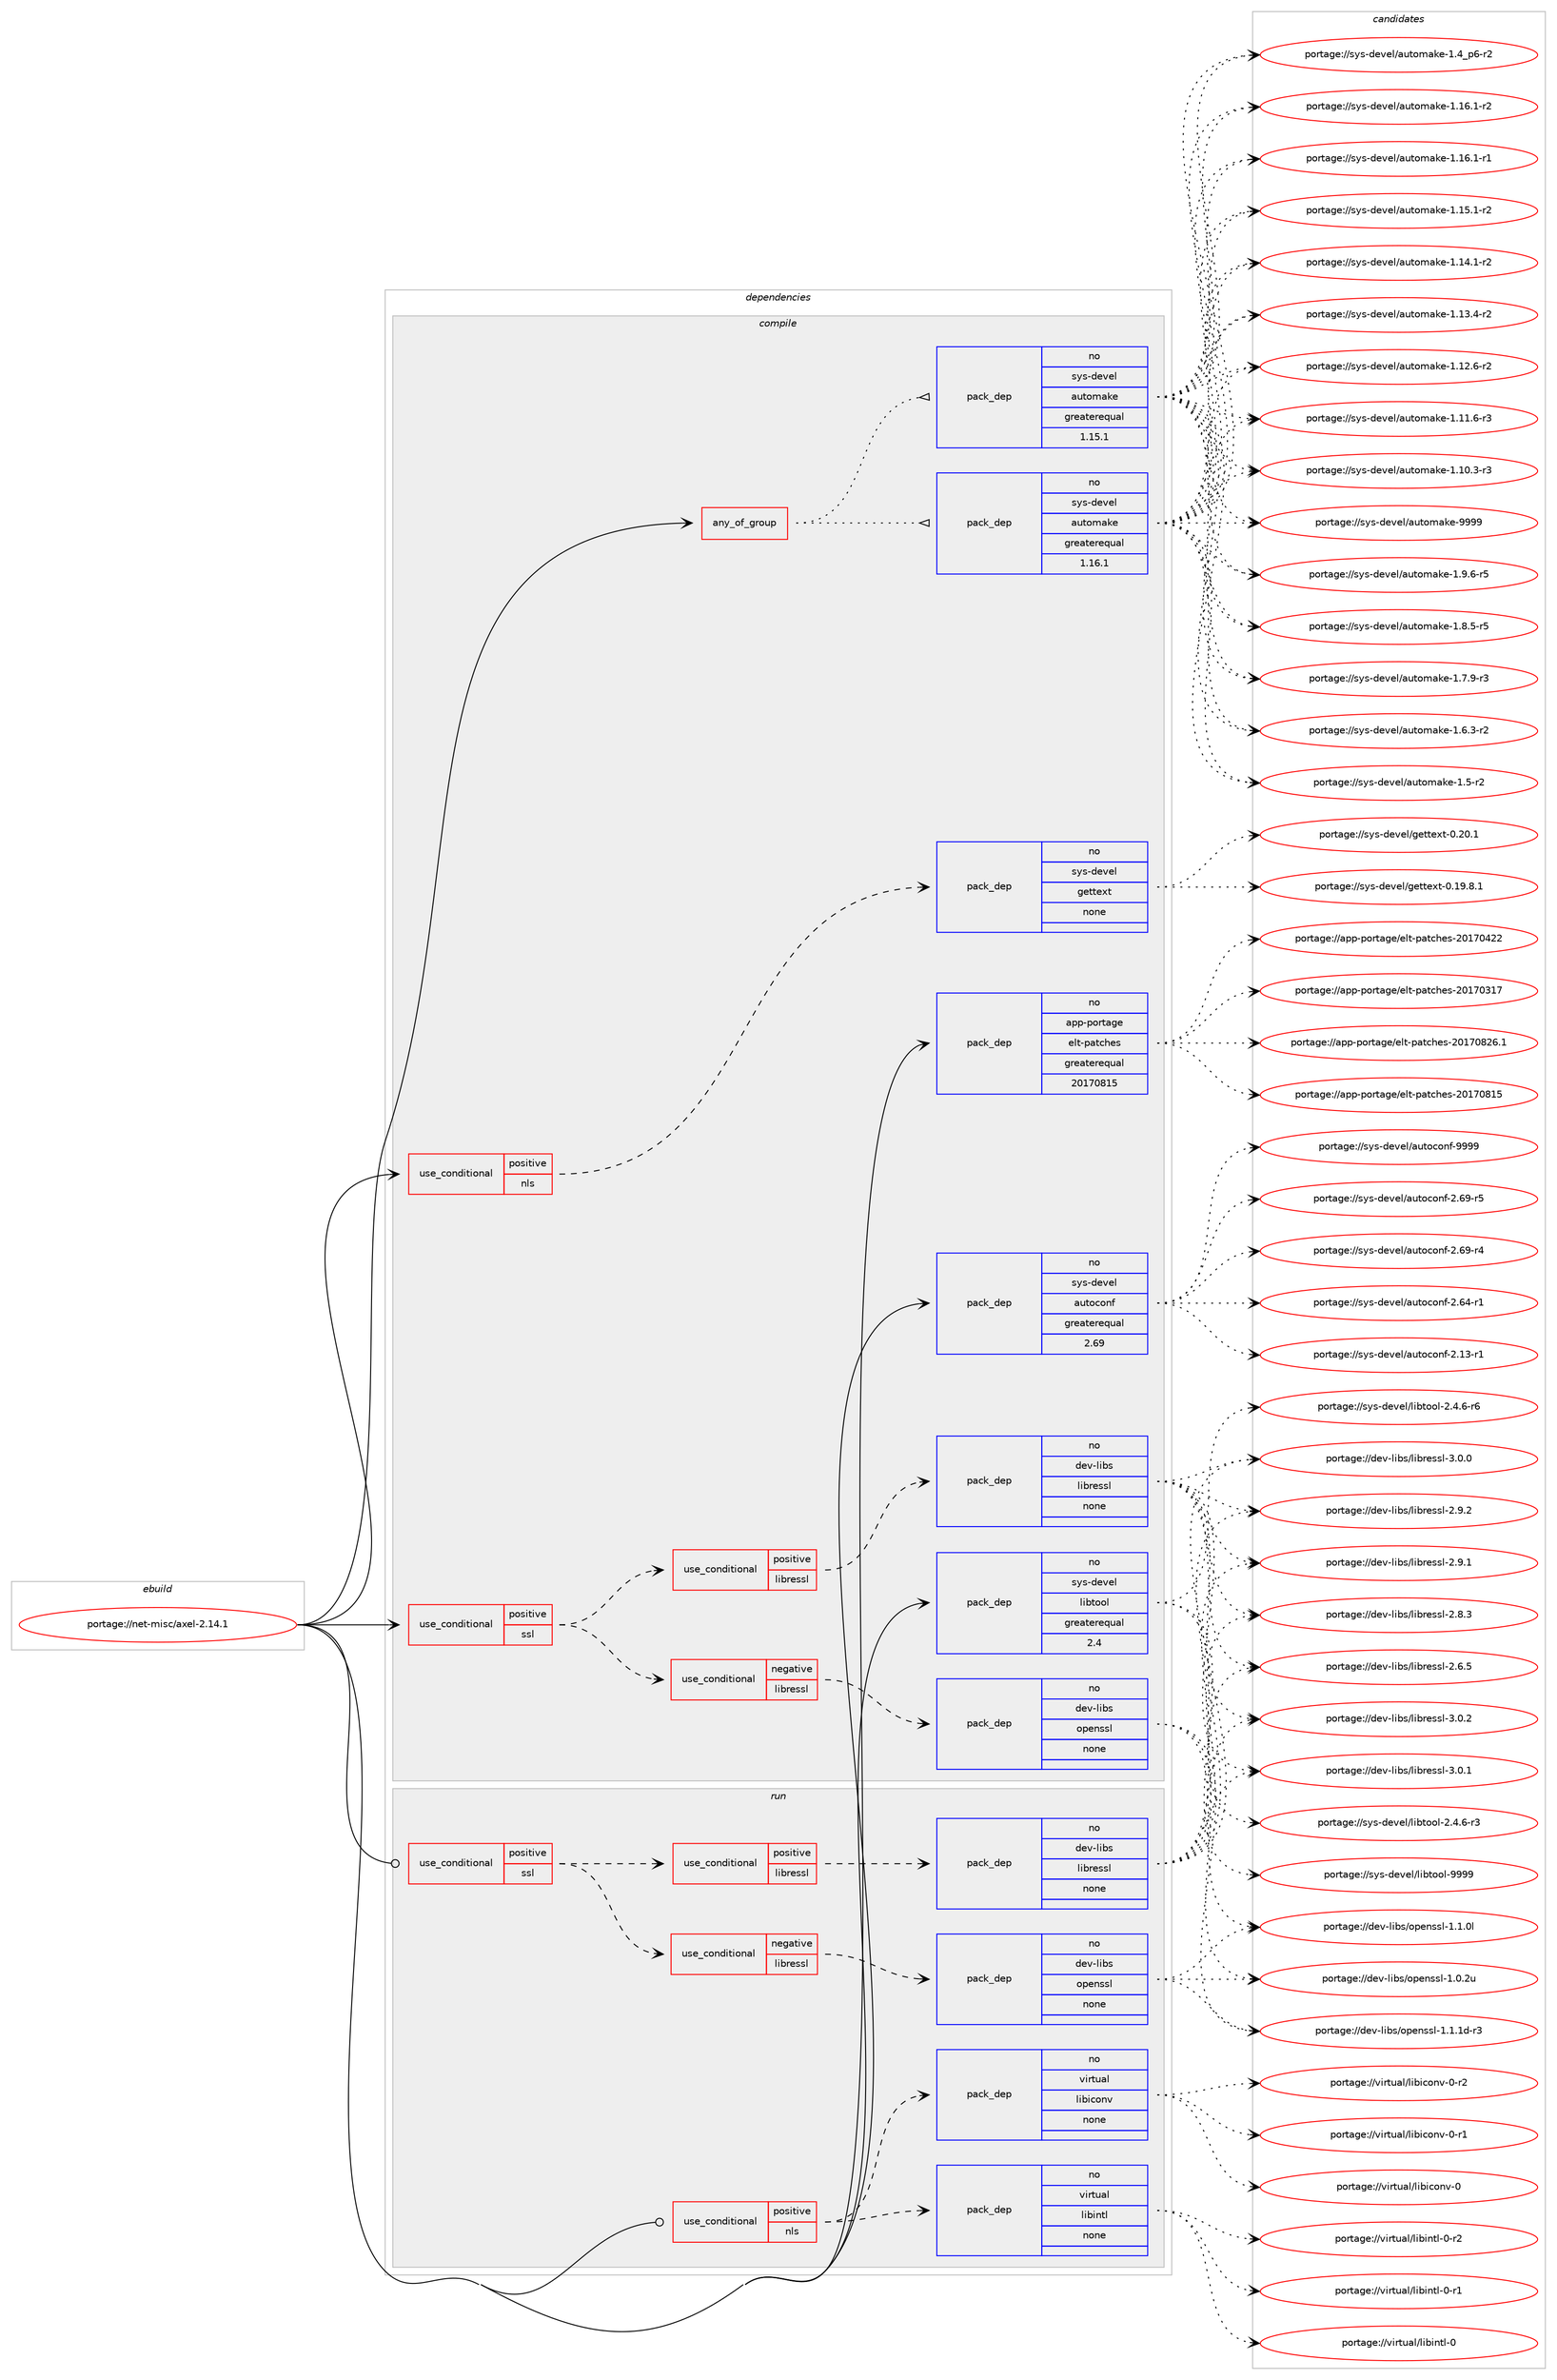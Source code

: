 digraph prolog {

# *************
# Graph options
# *************

newrank=true;
concentrate=true;
compound=true;
graph [rankdir=LR,fontname=Helvetica,fontsize=10,ranksep=1.5];#, ranksep=2.5, nodesep=0.2];
edge  [arrowhead=vee];
node  [fontname=Helvetica,fontsize=10];

# **********
# The ebuild
# **********

subgraph cluster_leftcol {
color=gray;
rank=same;
label=<<i>ebuild</i>>;
id [label="portage://net-misc/axel-2.14.1", color=red, width=4, href="../net-misc/axel-2.14.1.svg"];
}

# ****************
# The dependencies
# ****************

subgraph cluster_midcol {
color=gray;
label=<<i>dependencies</i>>;
subgraph cluster_compile {
fillcolor="#eeeeee";
style=filled;
label=<<i>compile</i>>;
subgraph any2154 {
dependency139695 [label=<<TABLE BORDER="0" CELLBORDER="1" CELLSPACING="0" CELLPADDING="4"><TR><TD CELLPADDING="10">any_of_group</TD></TR></TABLE>>, shape=none, color=red];subgraph pack109432 {
dependency139696 [label=<<TABLE BORDER="0" CELLBORDER="1" CELLSPACING="0" CELLPADDING="4" WIDTH="220"><TR><TD ROWSPAN="6" CELLPADDING="30">pack_dep</TD></TR><TR><TD WIDTH="110">no</TD></TR><TR><TD>sys-devel</TD></TR><TR><TD>automake</TD></TR><TR><TD>greaterequal</TD></TR><TR><TD>1.16.1</TD></TR></TABLE>>, shape=none, color=blue];
}
dependency139695:e -> dependency139696:w [weight=20,style="dotted",arrowhead="oinv"];
subgraph pack109433 {
dependency139697 [label=<<TABLE BORDER="0" CELLBORDER="1" CELLSPACING="0" CELLPADDING="4" WIDTH="220"><TR><TD ROWSPAN="6" CELLPADDING="30">pack_dep</TD></TR><TR><TD WIDTH="110">no</TD></TR><TR><TD>sys-devel</TD></TR><TR><TD>automake</TD></TR><TR><TD>greaterequal</TD></TR><TR><TD>1.15.1</TD></TR></TABLE>>, shape=none, color=blue];
}
dependency139695:e -> dependency139697:w [weight=20,style="dotted",arrowhead="oinv"];
}
id:e -> dependency139695:w [weight=20,style="solid",arrowhead="vee"];
subgraph cond27974 {
dependency139698 [label=<<TABLE BORDER="0" CELLBORDER="1" CELLSPACING="0" CELLPADDING="4"><TR><TD ROWSPAN="3" CELLPADDING="10">use_conditional</TD></TR><TR><TD>positive</TD></TR><TR><TD>nls</TD></TR></TABLE>>, shape=none, color=red];
subgraph pack109434 {
dependency139699 [label=<<TABLE BORDER="0" CELLBORDER="1" CELLSPACING="0" CELLPADDING="4" WIDTH="220"><TR><TD ROWSPAN="6" CELLPADDING="30">pack_dep</TD></TR><TR><TD WIDTH="110">no</TD></TR><TR><TD>sys-devel</TD></TR><TR><TD>gettext</TD></TR><TR><TD>none</TD></TR><TR><TD></TD></TR></TABLE>>, shape=none, color=blue];
}
dependency139698:e -> dependency139699:w [weight=20,style="dashed",arrowhead="vee"];
}
id:e -> dependency139698:w [weight=20,style="solid",arrowhead="vee"];
subgraph cond27975 {
dependency139700 [label=<<TABLE BORDER="0" CELLBORDER="1" CELLSPACING="0" CELLPADDING="4"><TR><TD ROWSPAN="3" CELLPADDING="10">use_conditional</TD></TR><TR><TD>positive</TD></TR><TR><TD>ssl</TD></TR></TABLE>>, shape=none, color=red];
subgraph cond27976 {
dependency139701 [label=<<TABLE BORDER="0" CELLBORDER="1" CELLSPACING="0" CELLPADDING="4"><TR><TD ROWSPAN="3" CELLPADDING="10">use_conditional</TD></TR><TR><TD>negative</TD></TR><TR><TD>libressl</TD></TR></TABLE>>, shape=none, color=red];
subgraph pack109435 {
dependency139702 [label=<<TABLE BORDER="0" CELLBORDER="1" CELLSPACING="0" CELLPADDING="4" WIDTH="220"><TR><TD ROWSPAN="6" CELLPADDING="30">pack_dep</TD></TR><TR><TD WIDTH="110">no</TD></TR><TR><TD>dev-libs</TD></TR><TR><TD>openssl</TD></TR><TR><TD>none</TD></TR><TR><TD></TD></TR></TABLE>>, shape=none, color=blue];
}
dependency139701:e -> dependency139702:w [weight=20,style="dashed",arrowhead="vee"];
}
dependency139700:e -> dependency139701:w [weight=20,style="dashed",arrowhead="vee"];
subgraph cond27977 {
dependency139703 [label=<<TABLE BORDER="0" CELLBORDER="1" CELLSPACING="0" CELLPADDING="4"><TR><TD ROWSPAN="3" CELLPADDING="10">use_conditional</TD></TR><TR><TD>positive</TD></TR><TR><TD>libressl</TD></TR></TABLE>>, shape=none, color=red];
subgraph pack109436 {
dependency139704 [label=<<TABLE BORDER="0" CELLBORDER="1" CELLSPACING="0" CELLPADDING="4" WIDTH="220"><TR><TD ROWSPAN="6" CELLPADDING="30">pack_dep</TD></TR><TR><TD WIDTH="110">no</TD></TR><TR><TD>dev-libs</TD></TR><TR><TD>libressl</TD></TR><TR><TD>none</TD></TR><TR><TD></TD></TR></TABLE>>, shape=none, color=blue];
}
dependency139703:e -> dependency139704:w [weight=20,style="dashed",arrowhead="vee"];
}
dependency139700:e -> dependency139703:w [weight=20,style="dashed",arrowhead="vee"];
}
id:e -> dependency139700:w [weight=20,style="solid",arrowhead="vee"];
subgraph pack109437 {
dependency139705 [label=<<TABLE BORDER="0" CELLBORDER="1" CELLSPACING="0" CELLPADDING="4" WIDTH="220"><TR><TD ROWSPAN="6" CELLPADDING="30">pack_dep</TD></TR><TR><TD WIDTH="110">no</TD></TR><TR><TD>app-portage</TD></TR><TR><TD>elt-patches</TD></TR><TR><TD>greaterequal</TD></TR><TR><TD>20170815</TD></TR></TABLE>>, shape=none, color=blue];
}
id:e -> dependency139705:w [weight=20,style="solid",arrowhead="vee"];
subgraph pack109438 {
dependency139706 [label=<<TABLE BORDER="0" CELLBORDER="1" CELLSPACING="0" CELLPADDING="4" WIDTH="220"><TR><TD ROWSPAN="6" CELLPADDING="30">pack_dep</TD></TR><TR><TD WIDTH="110">no</TD></TR><TR><TD>sys-devel</TD></TR><TR><TD>autoconf</TD></TR><TR><TD>greaterequal</TD></TR><TR><TD>2.69</TD></TR></TABLE>>, shape=none, color=blue];
}
id:e -> dependency139706:w [weight=20,style="solid",arrowhead="vee"];
subgraph pack109439 {
dependency139707 [label=<<TABLE BORDER="0" CELLBORDER="1" CELLSPACING="0" CELLPADDING="4" WIDTH="220"><TR><TD ROWSPAN="6" CELLPADDING="30">pack_dep</TD></TR><TR><TD WIDTH="110">no</TD></TR><TR><TD>sys-devel</TD></TR><TR><TD>libtool</TD></TR><TR><TD>greaterequal</TD></TR><TR><TD>2.4</TD></TR></TABLE>>, shape=none, color=blue];
}
id:e -> dependency139707:w [weight=20,style="solid",arrowhead="vee"];
}
subgraph cluster_compileandrun {
fillcolor="#eeeeee";
style=filled;
label=<<i>compile and run</i>>;
}
subgraph cluster_run {
fillcolor="#eeeeee";
style=filled;
label=<<i>run</i>>;
subgraph cond27978 {
dependency139708 [label=<<TABLE BORDER="0" CELLBORDER="1" CELLSPACING="0" CELLPADDING="4"><TR><TD ROWSPAN="3" CELLPADDING="10">use_conditional</TD></TR><TR><TD>positive</TD></TR><TR><TD>nls</TD></TR></TABLE>>, shape=none, color=red];
subgraph pack109440 {
dependency139709 [label=<<TABLE BORDER="0" CELLBORDER="1" CELLSPACING="0" CELLPADDING="4" WIDTH="220"><TR><TD ROWSPAN="6" CELLPADDING="30">pack_dep</TD></TR><TR><TD WIDTH="110">no</TD></TR><TR><TD>virtual</TD></TR><TR><TD>libintl</TD></TR><TR><TD>none</TD></TR><TR><TD></TD></TR></TABLE>>, shape=none, color=blue];
}
dependency139708:e -> dependency139709:w [weight=20,style="dashed",arrowhead="vee"];
subgraph pack109441 {
dependency139710 [label=<<TABLE BORDER="0" CELLBORDER="1" CELLSPACING="0" CELLPADDING="4" WIDTH="220"><TR><TD ROWSPAN="6" CELLPADDING="30">pack_dep</TD></TR><TR><TD WIDTH="110">no</TD></TR><TR><TD>virtual</TD></TR><TR><TD>libiconv</TD></TR><TR><TD>none</TD></TR><TR><TD></TD></TR></TABLE>>, shape=none, color=blue];
}
dependency139708:e -> dependency139710:w [weight=20,style="dashed",arrowhead="vee"];
}
id:e -> dependency139708:w [weight=20,style="solid",arrowhead="odot"];
subgraph cond27979 {
dependency139711 [label=<<TABLE BORDER="0" CELLBORDER="1" CELLSPACING="0" CELLPADDING="4"><TR><TD ROWSPAN="3" CELLPADDING="10">use_conditional</TD></TR><TR><TD>positive</TD></TR><TR><TD>ssl</TD></TR></TABLE>>, shape=none, color=red];
subgraph cond27980 {
dependency139712 [label=<<TABLE BORDER="0" CELLBORDER="1" CELLSPACING="0" CELLPADDING="4"><TR><TD ROWSPAN="3" CELLPADDING="10">use_conditional</TD></TR><TR><TD>negative</TD></TR><TR><TD>libressl</TD></TR></TABLE>>, shape=none, color=red];
subgraph pack109442 {
dependency139713 [label=<<TABLE BORDER="0" CELLBORDER="1" CELLSPACING="0" CELLPADDING="4" WIDTH="220"><TR><TD ROWSPAN="6" CELLPADDING="30">pack_dep</TD></TR><TR><TD WIDTH="110">no</TD></TR><TR><TD>dev-libs</TD></TR><TR><TD>openssl</TD></TR><TR><TD>none</TD></TR><TR><TD></TD></TR></TABLE>>, shape=none, color=blue];
}
dependency139712:e -> dependency139713:w [weight=20,style="dashed",arrowhead="vee"];
}
dependency139711:e -> dependency139712:w [weight=20,style="dashed",arrowhead="vee"];
subgraph cond27981 {
dependency139714 [label=<<TABLE BORDER="0" CELLBORDER="1" CELLSPACING="0" CELLPADDING="4"><TR><TD ROWSPAN="3" CELLPADDING="10">use_conditional</TD></TR><TR><TD>positive</TD></TR><TR><TD>libressl</TD></TR></TABLE>>, shape=none, color=red];
subgraph pack109443 {
dependency139715 [label=<<TABLE BORDER="0" CELLBORDER="1" CELLSPACING="0" CELLPADDING="4" WIDTH="220"><TR><TD ROWSPAN="6" CELLPADDING="30">pack_dep</TD></TR><TR><TD WIDTH="110">no</TD></TR><TR><TD>dev-libs</TD></TR><TR><TD>libressl</TD></TR><TR><TD>none</TD></TR><TR><TD></TD></TR></TABLE>>, shape=none, color=blue];
}
dependency139714:e -> dependency139715:w [weight=20,style="dashed",arrowhead="vee"];
}
dependency139711:e -> dependency139714:w [weight=20,style="dashed",arrowhead="vee"];
}
id:e -> dependency139711:w [weight=20,style="solid",arrowhead="odot"];
}
}

# **************
# The candidates
# **************

subgraph cluster_choices {
rank=same;
color=gray;
label=<<i>candidates</i>>;

subgraph choice109432 {
color=black;
nodesep=1;
choice115121115451001011181011084797117116111109971071014557575757 [label="portage://sys-devel/automake-9999", color=red, width=4,href="../sys-devel/automake-9999.svg"];
choice115121115451001011181011084797117116111109971071014549465746544511453 [label="portage://sys-devel/automake-1.9.6-r5", color=red, width=4,href="../sys-devel/automake-1.9.6-r5.svg"];
choice115121115451001011181011084797117116111109971071014549465646534511453 [label="portage://sys-devel/automake-1.8.5-r5", color=red, width=4,href="../sys-devel/automake-1.8.5-r5.svg"];
choice115121115451001011181011084797117116111109971071014549465546574511451 [label="portage://sys-devel/automake-1.7.9-r3", color=red, width=4,href="../sys-devel/automake-1.7.9-r3.svg"];
choice115121115451001011181011084797117116111109971071014549465446514511450 [label="portage://sys-devel/automake-1.6.3-r2", color=red, width=4,href="../sys-devel/automake-1.6.3-r2.svg"];
choice11512111545100101118101108479711711611110997107101454946534511450 [label="portage://sys-devel/automake-1.5-r2", color=red, width=4,href="../sys-devel/automake-1.5-r2.svg"];
choice115121115451001011181011084797117116111109971071014549465295112544511450 [label="portage://sys-devel/automake-1.4_p6-r2", color=red, width=4,href="../sys-devel/automake-1.4_p6-r2.svg"];
choice11512111545100101118101108479711711611110997107101454946495446494511450 [label="portage://sys-devel/automake-1.16.1-r2", color=red, width=4,href="../sys-devel/automake-1.16.1-r2.svg"];
choice11512111545100101118101108479711711611110997107101454946495446494511449 [label="portage://sys-devel/automake-1.16.1-r1", color=red, width=4,href="../sys-devel/automake-1.16.1-r1.svg"];
choice11512111545100101118101108479711711611110997107101454946495346494511450 [label="portage://sys-devel/automake-1.15.1-r2", color=red, width=4,href="../sys-devel/automake-1.15.1-r2.svg"];
choice11512111545100101118101108479711711611110997107101454946495246494511450 [label="portage://sys-devel/automake-1.14.1-r2", color=red, width=4,href="../sys-devel/automake-1.14.1-r2.svg"];
choice11512111545100101118101108479711711611110997107101454946495146524511450 [label="portage://sys-devel/automake-1.13.4-r2", color=red, width=4,href="../sys-devel/automake-1.13.4-r2.svg"];
choice11512111545100101118101108479711711611110997107101454946495046544511450 [label="portage://sys-devel/automake-1.12.6-r2", color=red, width=4,href="../sys-devel/automake-1.12.6-r2.svg"];
choice11512111545100101118101108479711711611110997107101454946494946544511451 [label="portage://sys-devel/automake-1.11.6-r3", color=red, width=4,href="../sys-devel/automake-1.11.6-r3.svg"];
choice11512111545100101118101108479711711611110997107101454946494846514511451 [label="portage://sys-devel/automake-1.10.3-r3", color=red, width=4,href="../sys-devel/automake-1.10.3-r3.svg"];
dependency139696:e -> choice115121115451001011181011084797117116111109971071014557575757:w [style=dotted,weight="100"];
dependency139696:e -> choice115121115451001011181011084797117116111109971071014549465746544511453:w [style=dotted,weight="100"];
dependency139696:e -> choice115121115451001011181011084797117116111109971071014549465646534511453:w [style=dotted,weight="100"];
dependency139696:e -> choice115121115451001011181011084797117116111109971071014549465546574511451:w [style=dotted,weight="100"];
dependency139696:e -> choice115121115451001011181011084797117116111109971071014549465446514511450:w [style=dotted,weight="100"];
dependency139696:e -> choice11512111545100101118101108479711711611110997107101454946534511450:w [style=dotted,weight="100"];
dependency139696:e -> choice115121115451001011181011084797117116111109971071014549465295112544511450:w [style=dotted,weight="100"];
dependency139696:e -> choice11512111545100101118101108479711711611110997107101454946495446494511450:w [style=dotted,weight="100"];
dependency139696:e -> choice11512111545100101118101108479711711611110997107101454946495446494511449:w [style=dotted,weight="100"];
dependency139696:e -> choice11512111545100101118101108479711711611110997107101454946495346494511450:w [style=dotted,weight="100"];
dependency139696:e -> choice11512111545100101118101108479711711611110997107101454946495246494511450:w [style=dotted,weight="100"];
dependency139696:e -> choice11512111545100101118101108479711711611110997107101454946495146524511450:w [style=dotted,weight="100"];
dependency139696:e -> choice11512111545100101118101108479711711611110997107101454946495046544511450:w [style=dotted,weight="100"];
dependency139696:e -> choice11512111545100101118101108479711711611110997107101454946494946544511451:w [style=dotted,weight="100"];
dependency139696:e -> choice11512111545100101118101108479711711611110997107101454946494846514511451:w [style=dotted,weight="100"];
}
subgraph choice109433 {
color=black;
nodesep=1;
choice115121115451001011181011084797117116111109971071014557575757 [label="portage://sys-devel/automake-9999", color=red, width=4,href="../sys-devel/automake-9999.svg"];
choice115121115451001011181011084797117116111109971071014549465746544511453 [label="portage://sys-devel/automake-1.9.6-r5", color=red, width=4,href="../sys-devel/automake-1.9.6-r5.svg"];
choice115121115451001011181011084797117116111109971071014549465646534511453 [label="portage://sys-devel/automake-1.8.5-r5", color=red, width=4,href="../sys-devel/automake-1.8.5-r5.svg"];
choice115121115451001011181011084797117116111109971071014549465546574511451 [label="portage://sys-devel/automake-1.7.9-r3", color=red, width=4,href="../sys-devel/automake-1.7.9-r3.svg"];
choice115121115451001011181011084797117116111109971071014549465446514511450 [label="portage://sys-devel/automake-1.6.3-r2", color=red, width=4,href="../sys-devel/automake-1.6.3-r2.svg"];
choice11512111545100101118101108479711711611110997107101454946534511450 [label="portage://sys-devel/automake-1.5-r2", color=red, width=4,href="../sys-devel/automake-1.5-r2.svg"];
choice115121115451001011181011084797117116111109971071014549465295112544511450 [label="portage://sys-devel/automake-1.4_p6-r2", color=red, width=4,href="../sys-devel/automake-1.4_p6-r2.svg"];
choice11512111545100101118101108479711711611110997107101454946495446494511450 [label="portage://sys-devel/automake-1.16.1-r2", color=red, width=4,href="../sys-devel/automake-1.16.1-r2.svg"];
choice11512111545100101118101108479711711611110997107101454946495446494511449 [label="portage://sys-devel/automake-1.16.1-r1", color=red, width=4,href="../sys-devel/automake-1.16.1-r1.svg"];
choice11512111545100101118101108479711711611110997107101454946495346494511450 [label="portage://sys-devel/automake-1.15.1-r2", color=red, width=4,href="../sys-devel/automake-1.15.1-r2.svg"];
choice11512111545100101118101108479711711611110997107101454946495246494511450 [label="portage://sys-devel/automake-1.14.1-r2", color=red, width=4,href="../sys-devel/automake-1.14.1-r2.svg"];
choice11512111545100101118101108479711711611110997107101454946495146524511450 [label="portage://sys-devel/automake-1.13.4-r2", color=red, width=4,href="../sys-devel/automake-1.13.4-r2.svg"];
choice11512111545100101118101108479711711611110997107101454946495046544511450 [label="portage://sys-devel/automake-1.12.6-r2", color=red, width=4,href="../sys-devel/automake-1.12.6-r2.svg"];
choice11512111545100101118101108479711711611110997107101454946494946544511451 [label="portage://sys-devel/automake-1.11.6-r3", color=red, width=4,href="../sys-devel/automake-1.11.6-r3.svg"];
choice11512111545100101118101108479711711611110997107101454946494846514511451 [label="portage://sys-devel/automake-1.10.3-r3", color=red, width=4,href="../sys-devel/automake-1.10.3-r3.svg"];
dependency139697:e -> choice115121115451001011181011084797117116111109971071014557575757:w [style=dotted,weight="100"];
dependency139697:e -> choice115121115451001011181011084797117116111109971071014549465746544511453:w [style=dotted,weight="100"];
dependency139697:e -> choice115121115451001011181011084797117116111109971071014549465646534511453:w [style=dotted,weight="100"];
dependency139697:e -> choice115121115451001011181011084797117116111109971071014549465546574511451:w [style=dotted,weight="100"];
dependency139697:e -> choice115121115451001011181011084797117116111109971071014549465446514511450:w [style=dotted,weight="100"];
dependency139697:e -> choice11512111545100101118101108479711711611110997107101454946534511450:w [style=dotted,weight="100"];
dependency139697:e -> choice115121115451001011181011084797117116111109971071014549465295112544511450:w [style=dotted,weight="100"];
dependency139697:e -> choice11512111545100101118101108479711711611110997107101454946495446494511450:w [style=dotted,weight="100"];
dependency139697:e -> choice11512111545100101118101108479711711611110997107101454946495446494511449:w [style=dotted,weight="100"];
dependency139697:e -> choice11512111545100101118101108479711711611110997107101454946495346494511450:w [style=dotted,weight="100"];
dependency139697:e -> choice11512111545100101118101108479711711611110997107101454946495246494511450:w [style=dotted,weight="100"];
dependency139697:e -> choice11512111545100101118101108479711711611110997107101454946495146524511450:w [style=dotted,weight="100"];
dependency139697:e -> choice11512111545100101118101108479711711611110997107101454946495046544511450:w [style=dotted,weight="100"];
dependency139697:e -> choice11512111545100101118101108479711711611110997107101454946494946544511451:w [style=dotted,weight="100"];
dependency139697:e -> choice11512111545100101118101108479711711611110997107101454946494846514511451:w [style=dotted,weight="100"];
}
subgraph choice109434 {
color=black;
nodesep=1;
choice115121115451001011181011084710310111611610112011645484650484649 [label="portage://sys-devel/gettext-0.20.1", color=red, width=4,href="../sys-devel/gettext-0.20.1.svg"];
choice1151211154510010111810110847103101116116101120116454846495746564649 [label="portage://sys-devel/gettext-0.19.8.1", color=red, width=4,href="../sys-devel/gettext-0.19.8.1.svg"];
dependency139699:e -> choice115121115451001011181011084710310111611610112011645484650484649:w [style=dotted,weight="100"];
dependency139699:e -> choice1151211154510010111810110847103101116116101120116454846495746564649:w [style=dotted,weight="100"];
}
subgraph choice109435 {
color=black;
nodesep=1;
choice1001011184510810598115471111121011101151151084549464946491004511451 [label="portage://dev-libs/openssl-1.1.1d-r3", color=red, width=4,href="../dev-libs/openssl-1.1.1d-r3.svg"];
choice100101118451081059811547111112101110115115108454946494648108 [label="portage://dev-libs/openssl-1.1.0l", color=red, width=4,href="../dev-libs/openssl-1.1.0l.svg"];
choice100101118451081059811547111112101110115115108454946484650117 [label="portage://dev-libs/openssl-1.0.2u", color=red, width=4,href="../dev-libs/openssl-1.0.2u.svg"];
dependency139702:e -> choice1001011184510810598115471111121011101151151084549464946491004511451:w [style=dotted,weight="100"];
dependency139702:e -> choice100101118451081059811547111112101110115115108454946494648108:w [style=dotted,weight="100"];
dependency139702:e -> choice100101118451081059811547111112101110115115108454946484650117:w [style=dotted,weight="100"];
}
subgraph choice109436 {
color=black;
nodesep=1;
choice10010111845108105981154710810598114101115115108455146484650 [label="portage://dev-libs/libressl-3.0.2", color=red, width=4,href="../dev-libs/libressl-3.0.2.svg"];
choice10010111845108105981154710810598114101115115108455146484649 [label="portage://dev-libs/libressl-3.0.1", color=red, width=4,href="../dev-libs/libressl-3.0.1.svg"];
choice10010111845108105981154710810598114101115115108455146484648 [label="portage://dev-libs/libressl-3.0.0", color=red, width=4,href="../dev-libs/libressl-3.0.0.svg"];
choice10010111845108105981154710810598114101115115108455046574650 [label="portage://dev-libs/libressl-2.9.2", color=red, width=4,href="../dev-libs/libressl-2.9.2.svg"];
choice10010111845108105981154710810598114101115115108455046574649 [label="portage://dev-libs/libressl-2.9.1", color=red, width=4,href="../dev-libs/libressl-2.9.1.svg"];
choice10010111845108105981154710810598114101115115108455046564651 [label="portage://dev-libs/libressl-2.8.3", color=red, width=4,href="../dev-libs/libressl-2.8.3.svg"];
choice10010111845108105981154710810598114101115115108455046544653 [label="portage://dev-libs/libressl-2.6.5", color=red, width=4,href="../dev-libs/libressl-2.6.5.svg"];
dependency139704:e -> choice10010111845108105981154710810598114101115115108455146484650:w [style=dotted,weight="100"];
dependency139704:e -> choice10010111845108105981154710810598114101115115108455146484649:w [style=dotted,weight="100"];
dependency139704:e -> choice10010111845108105981154710810598114101115115108455146484648:w [style=dotted,weight="100"];
dependency139704:e -> choice10010111845108105981154710810598114101115115108455046574650:w [style=dotted,weight="100"];
dependency139704:e -> choice10010111845108105981154710810598114101115115108455046574649:w [style=dotted,weight="100"];
dependency139704:e -> choice10010111845108105981154710810598114101115115108455046564651:w [style=dotted,weight="100"];
dependency139704:e -> choice10010111845108105981154710810598114101115115108455046544653:w [style=dotted,weight="100"];
}
subgraph choice109437 {
color=black;
nodesep=1;
choice971121124511211111411697103101471011081164511297116991041011154550484955485650544649 [label="portage://app-portage/elt-patches-20170826.1", color=red, width=4,href="../app-portage/elt-patches-20170826.1.svg"];
choice97112112451121111141169710310147101108116451129711699104101115455048495548564953 [label="portage://app-portage/elt-patches-20170815", color=red, width=4,href="../app-portage/elt-patches-20170815.svg"];
choice97112112451121111141169710310147101108116451129711699104101115455048495548525050 [label="portage://app-portage/elt-patches-20170422", color=red, width=4,href="../app-portage/elt-patches-20170422.svg"];
choice97112112451121111141169710310147101108116451129711699104101115455048495548514955 [label="portage://app-portage/elt-patches-20170317", color=red, width=4,href="../app-portage/elt-patches-20170317.svg"];
dependency139705:e -> choice971121124511211111411697103101471011081164511297116991041011154550484955485650544649:w [style=dotted,weight="100"];
dependency139705:e -> choice97112112451121111141169710310147101108116451129711699104101115455048495548564953:w [style=dotted,weight="100"];
dependency139705:e -> choice97112112451121111141169710310147101108116451129711699104101115455048495548525050:w [style=dotted,weight="100"];
dependency139705:e -> choice97112112451121111141169710310147101108116451129711699104101115455048495548514955:w [style=dotted,weight="100"];
}
subgraph choice109438 {
color=black;
nodesep=1;
choice115121115451001011181011084797117116111991111101024557575757 [label="portage://sys-devel/autoconf-9999", color=red, width=4,href="../sys-devel/autoconf-9999.svg"];
choice1151211154510010111810110847971171161119911111010245504654574511453 [label="portage://sys-devel/autoconf-2.69-r5", color=red, width=4,href="../sys-devel/autoconf-2.69-r5.svg"];
choice1151211154510010111810110847971171161119911111010245504654574511452 [label="portage://sys-devel/autoconf-2.69-r4", color=red, width=4,href="../sys-devel/autoconf-2.69-r4.svg"];
choice1151211154510010111810110847971171161119911111010245504654524511449 [label="portage://sys-devel/autoconf-2.64-r1", color=red, width=4,href="../sys-devel/autoconf-2.64-r1.svg"];
choice1151211154510010111810110847971171161119911111010245504649514511449 [label="portage://sys-devel/autoconf-2.13-r1", color=red, width=4,href="../sys-devel/autoconf-2.13-r1.svg"];
dependency139706:e -> choice115121115451001011181011084797117116111991111101024557575757:w [style=dotted,weight="100"];
dependency139706:e -> choice1151211154510010111810110847971171161119911111010245504654574511453:w [style=dotted,weight="100"];
dependency139706:e -> choice1151211154510010111810110847971171161119911111010245504654574511452:w [style=dotted,weight="100"];
dependency139706:e -> choice1151211154510010111810110847971171161119911111010245504654524511449:w [style=dotted,weight="100"];
dependency139706:e -> choice1151211154510010111810110847971171161119911111010245504649514511449:w [style=dotted,weight="100"];
}
subgraph choice109439 {
color=black;
nodesep=1;
choice1151211154510010111810110847108105981161111111084557575757 [label="portage://sys-devel/libtool-9999", color=red, width=4,href="../sys-devel/libtool-9999.svg"];
choice1151211154510010111810110847108105981161111111084550465246544511454 [label="portage://sys-devel/libtool-2.4.6-r6", color=red, width=4,href="../sys-devel/libtool-2.4.6-r6.svg"];
choice1151211154510010111810110847108105981161111111084550465246544511451 [label="portage://sys-devel/libtool-2.4.6-r3", color=red, width=4,href="../sys-devel/libtool-2.4.6-r3.svg"];
dependency139707:e -> choice1151211154510010111810110847108105981161111111084557575757:w [style=dotted,weight="100"];
dependency139707:e -> choice1151211154510010111810110847108105981161111111084550465246544511454:w [style=dotted,weight="100"];
dependency139707:e -> choice1151211154510010111810110847108105981161111111084550465246544511451:w [style=dotted,weight="100"];
}
subgraph choice109440 {
color=black;
nodesep=1;
choice11810511411611797108471081059810511011610845484511450 [label="portage://virtual/libintl-0-r2", color=red, width=4,href="../virtual/libintl-0-r2.svg"];
choice11810511411611797108471081059810511011610845484511449 [label="portage://virtual/libintl-0-r1", color=red, width=4,href="../virtual/libintl-0-r1.svg"];
choice1181051141161179710847108105981051101161084548 [label="portage://virtual/libintl-0", color=red, width=4,href="../virtual/libintl-0.svg"];
dependency139709:e -> choice11810511411611797108471081059810511011610845484511450:w [style=dotted,weight="100"];
dependency139709:e -> choice11810511411611797108471081059810511011610845484511449:w [style=dotted,weight="100"];
dependency139709:e -> choice1181051141161179710847108105981051101161084548:w [style=dotted,weight="100"];
}
subgraph choice109441 {
color=black;
nodesep=1;
choice1181051141161179710847108105981059911111011845484511450 [label="portage://virtual/libiconv-0-r2", color=red, width=4,href="../virtual/libiconv-0-r2.svg"];
choice1181051141161179710847108105981059911111011845484511449 [label="portage://virtual/libiconv-0-r1", color=red, width=4,href="../virtual/libiconv-0-r1.svg"];
choice118105114116117971084710810598105991111101184548 [label="portage://virtual/libiconv-0", color=red, width=4,href="../virtual/libiconv-0.svg"];
dependency139710:e -> choice1181051141161179710847108105981059911111011845484511450:w [style=dotted,weight="100"];
dependency139710:e -> choice1181051141161179710847108105981059911111011845484511449:w [style=dotted,weight="100"];
dependency139710:e -> choice118105114116117971084710810598105991111101184548:w [style=dotted,weight="100"];
}
subgraph choice109442 {
color=black;
nodesep=1;
choice1001011184510810598115471111121011101151151084549464946491004511451 [label="portage://dev-libs/openssl-1.1.1d-r3", color=red, width=4,href="../dev-libs/openssl-1.1.1d-r3.svg"];
choice100101118451081059811547111112101110115115108454946494648108 [label="portage://dev-libs/openssl-1.1.0l", color=red, width=4,href="../dev-libs/openssl-1.1.0l.svg"];
choice100101118451081059811547111112101110115115108454946484650117 [label="portage://dev-libs/openssl-1.0.2u", color=red, width=4,href="../dev-libs/openssl-1.0.2u.svg"];
dependency139713:e -> choice1001011184510810598115471111121011101151151084549464946491004511451:w [style=dotted,weight="100"];
dependency139713:e -> choice100101118451081059811547111112101110115115108454946494648108:w [style=dotted,weight="100"];
dependency139713:e -> choice100101118451081059811547111112101110115115108454946484650117:w [style=dotted,weight="100"];
}
subgraph choice109443 {
color=black;
nodesep=1;
choice10010111845108105981154710810598114101115115108455146484650 [label="portage://dev-libs/libressl-3.0.2", color=red, width=4,href="../dev-libs/libressl-3.0.2.svg"];
choice10010111845108105981154710810598114101115115108455146484649 [label="portage://dev-libs/libressl-3.0.1", color=red, width=4,href="../dev-libs/libressl-3.0.1.svg"];
choice10010111845108105981154710810598114101115115108455146484648 [label="portage://dev-libs/libressl-3.0.0", color=red, width=4,href="../dev-libs/libressl-3.0.0.svg"];
choice10010111845108105981154710810598114101115115108455046574650 [label="portage://dev-libs/libressl-2.9.2", color=red, width=4,href="../dev-libs/libressl-2.9.2.svg"];
choice10010111845108105981154710810598114101115115108455046574649 [label="portage://dev-libs/libressl-2.9.1", color=red, width=4,href="../dev-libs/libressl-2.9.1.svg"];
choice10010111845108105981154710810598114101115115108455046564651 [label="portage://dev-libs/libressl-2.8.3", color=red, width=4,href="../dev-libs/libressl-2.8.3.svg"];
choice10010111845108105981154710810598114101115115108455046544653 [label="portage://dev-libs/libressl-2.6.5", color=red, width=4,href="../dev-libs/libressl-2.6.5.svg"];
dependency139715:e -> choice10010111845108105981154710810598114101115115108455146484650:w [style=dotted,weight="100"];
dependency139715:e -> choice10010111845108105981154710810598114101115115108455146484649:w [style=dotted,weight="100"];
dependency139715:e -> choice10010111845108105981154710810598114101115115108455146484648:w [style=dotted,weight="100"];
dependency139715:e -> choice10010111845108105981154710810598114101115115108455046574650:w [style=dotted,weight="100"];
dependency139715:e -> choice10010111845108105981154710810598114101115115108455046574649:w [style=dotted,weight="100"];
dependency139715:e -> choice10010111845108105981154710810598114101115115108455046564651:w [style=dotted,weight="100"];
dependency139715:e -> choice10010111845108105981154710810598114101115115108455046544653:w [style=dotted,weight="100"];
}
}

}
